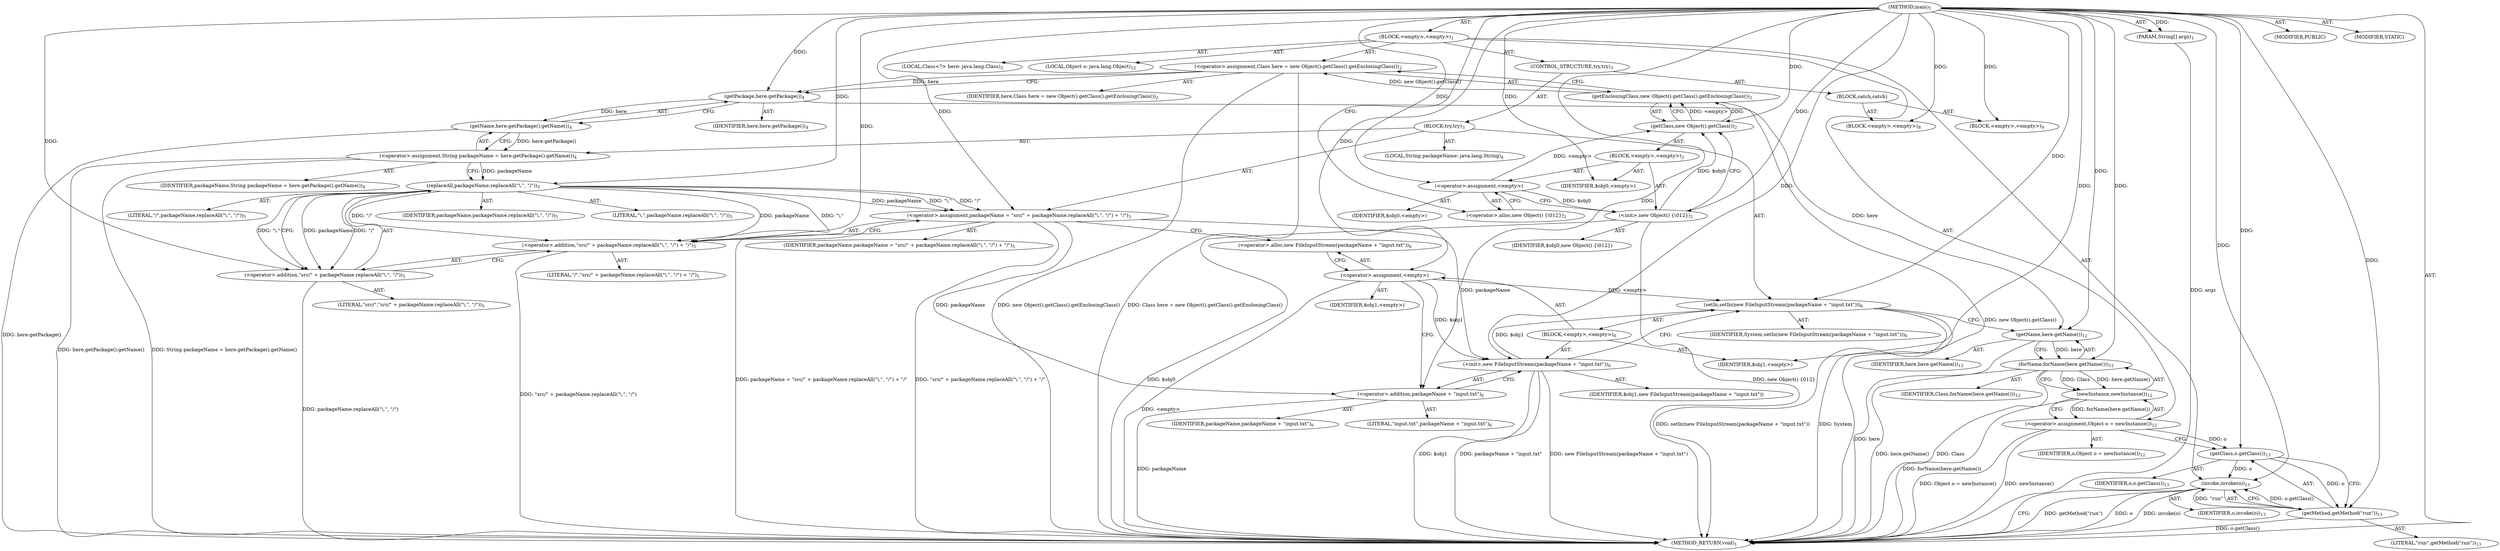 digraph "main" {  
"17" [label = <(METHOD,main)<SUB>1</SUB>> ]
"18" [label = <(PARAM,String[] args)<SUB>1</SUB>> ]
"19" [label = <(BLOCK,&lt;empty&gt;,&lt;empty&gt;)<SUB>1</SUB>> ]
"20" [label = <(LOCAL,Class&lt;?&gt; here: java.lang.Class)<SUB>2</SUB>> ]
"21" [label = <(&lt;operator&gt;.assignment,Class here = new Object().getClass().getEnclosingClass())<SUB>2</SUB>> ]
"22" [label = <(IDENTIFIER,here,Class here = new Object().getClass().getEnclosingClass())<SUB>2</SUB>> ]
"23" [label = <(getEnclosingClass,new Object().getClass().getEnclosingClass())<SUB>2</SUB>> ]
"24" [label = <(getClass,new Object().getClass())<SUB>2</SUB>> ]
"25" [label = <(BLOCK,&lt;empty&gt;,&lt;empty&gt;)<SUB>2</SUB>> ]
"26" [label = <(&lt;operator&gt;.assignment,&lt;empty&gt;)> ]
"27" [label = <(IDENTIFIER,$obj0,&lt;empty&gt;)> ]
"28" [label = <(&lt;operator&gt;.alloc,new Object() {\012})<SUB>2</SUB>> ]
"29" [label = <(&lt;init&gt;,new Object() {\012})<SUB>2</SUB>> ]
"30" [label = <(IDENTIFIER,$obj0,new Object() {\012})> ]
"31" [label = <(IDENTIFIER,$obj0,&lt;empty&gt;)> ]
"32" [label = <(CONTROL_STRUCTURE,try,try)<SUB>3</SUB>> ]
"33" [label = <(BLOCK,try,try)<SUB>3</SUB>> ]
"34" [label = <(LOCAL,String packageName: java.lang.String)<SUB>4</SUB>> ]
"35" [label = <(&lt;operator&gt;.assignment,String packageName = here.getPackage().getName())<SUB>4</SUB>> ]
"36" [label = <(IDENTIFIER,packageName,String packageName = here.getPackage().getName())<SUB>4</SUB>> ]
"37" [label = <(getName,here.getPackage().getName())<SUB>4</SUB>> ]
"38" [label = <(getPackage,here.getPackage())<SUB>4</SUB>> ]
"39" [label = <(IDENTIFIER,here,here.getPackage())<SUB>4</SUB>> ]
"40" [label = <(&lt;operator&gt;.assignment,packageName = &quot;src/&quot; + packageName.replaceAll(&quot;\\.&quot;, &quot;/&quot;) + &quot;/&quot;)<SUB>5</SUB>> ]
"41" [label = <(IDENTIFIER,packageName,packageName = &quot;src/&quot; + packageName.replaceAll(&quot;\\.&quot;, &quot;/&quot;) + &quot;/&quot;)<SUB>5</SUB>> ]
"42" [label = <(&lt;operator&gt;.addition,&quot;src/&quot; + packageName.replaceAll(&quot;\\.&quot;, &quot;/&quot;) + &quot;/&quot;)<SUB>5</SUB>> ]
"43" [label = <(&lt;operator&gt;.addition,&quot;src/&quot; + packageName.replaceAll(&quot;\\.&quot;, &quot;/&quot;))<SUB>5</SUB>> ]
"44" [label = <(LITERAL,&quot;src/&quot;,&quot;src/&quot; + packageName.replaceAll(&quot;\\.&quot;, &quot;/&quot;))<SUB>5</SUB>> ]
"45" [label = <(replaceAll,packageName.replaceAll(&quot;\\.&quot;, &quot;/&quot;))<SUB>5</SUB>> ]
"46" [label = <(IDENTIFIER,packageName,packageName.replaceAll(&quot;\\.&quot;, &quot;/&quot;))<SUB>5</SUB>> ]
"47" [label = <(LITERAL,&quot;\\.&quot;,packageName.replaceAll(&quot;\\.&quot;, &quot;/&quot;))<SUB>5</SUB>> ]
"48" [label = <(LITERAL,&quot;/&quot;,packageName.replaceAll(&quot;\\.&quot;, &quot;/&quot;))<SUB>5</SUB>> ]
"49" [label = <(LITERAL,&quot;/&quot;,&quot;src/&quot; + packageName.replaceAll(&quot;\\.&quot;, &quot;/&quot;) + &quot;/&quot;)<SUB>5</SUB>> ]
"50" [label = <(setIn,setIn(new FileInputStream(packageName + &quot;input.txt&quot;)))<SUB>6</SUB>> ]
"51" [label = <(IDENTIFIER,System,setIn(new FileInputStream(packageName + &quot;input.txt&quot;)))<SUB>6</SUB>> ]
"52" [label = <(BLOCK,&lt;empty&gt;,&lt;empty&gt;)<SUB>6</SUB>> ]
"53" [label = <(&lt;operator&gt;.assignment,&lt;empty&gt;)> ]
"54" [label = <(IDENTIFIER,$obj1,&lt;empty&gt;)> ]
"55" [label = <(&lt;operator&gt;.alloc,new FileInputStream(packageName + &quot;input.txt&quot;))<SUB>6</SUB>> ]
"56" [label = <(&lt;init&gt;,new FileInputStream(packageName + &quot;input.txt&quot;))<SUB>6</SUB>> ]
"57" [label = <(IDENTIFIER,$obj1,new FileInputStream(packageName + &quot;input.txt&quot;))> ]
"58" [label = <(&lt;operator&gt;.addition,packageName + &quot;input.txt&quot;)<SUB>6</SUB>> ]
"59" [label = <(IDENTIFIER,packageName,packageName + &quot;input.txt&quot;)<SUB>6</SUB>> ]
"60" [label = <(LITERAL,&quot;input.txt&quot;,packageName + &quot;input.txt&quot;)<SUB>6</SUB>> ]
"61" [label = <(IDENTIFIER,$obj1,&lt;empty&gt;)> ]
"62" [label = <(BLOCK,catch,catch)> ]
"63" [label = <(BLOCK,&lt;empty&gt;,&lt;empty&gt;)<SUB>8</SUB>> ]
"64" [label = <(BLOCK,&lt;empty&gt;,&lt;empty&gt;)<SUB>9</SUB>> ]
"65" [label = <(LOCAL,Object o: java.lang.Object)<SUB>12</SUB>> ]
"66" [label = <(&lt;operator&gt;.assignment,Object o = newInstance())<SUB>12</SUB>> ]
"67" [label = <(IDENTIFIER,o,Object o = newInstance())<SUB>12</SUB>> ]
"68" [label = <(newInstance,newInstance())<SUB>12</SUB>> ]
"69" [label = <(forName,forName(here.getName()))<SUB>12</SUB>> ]
"70" [label = <(IDENTIFIER,Class,forName(here.getName()))<SUB>12</SUB>> ]
"71" [label = <(getName,here.getName())<SUB>12</SUB>> ]
"72" [label = <(IDENTIFIER,here,here.getName())<SUB>12</SUB>> ]
"73" [label = <(invoke,invoke(o))<SUB>13</SUB>> ]
"74" [label = <(getMethod,getMethod(&quot;run&quot;))<SUB>13</SUB>> ]
"75" [label = <(getClass,o.getClass())<SUB>13</SUB>> ]
"76" [label = <(IDENTIFIER,o,o.getClass())<SUB>13</SUB>> ]
"77" [label = <(LITERAL,&quot;run&quot;,getMethod(&quot;run&quot;))<SUB>13</SUB>> ]
"78" [label = <(IDENTIFIER,o,invoke(o))<SUB>13</SUB>> ]
"79" [label = <(MODIFIER,PUBLIC)> ]
"80" [label = <(MODIFIER,STATIC)> ]
"81" [label = <(METHOD_RETURN,void)<SUB>1</SUB>> ]
  "17" -> "18"  [ label = "AST: "] 
  "17" -> "19"  [ label = "AST: "] 
  "17" -> "79"  [ label = "AST: "] 
  "17" -> "80"  [ label = "AST: "] 
  "17" -> "81"  [ label = "AST: "] 
  "19" -> "20"  [ label = "AST: "] 
  "19" -> "21"  [ label = "AST: "] 
  "19" -> "32"  [ label = "AST: "] 
  "19" -> "65"  [ label = "AST: "] 
  "19" -> "66"  [ label = "AST: "] 
  "19" -> "73"  [ label = "AST: "] 
  "21" -> "22"  [ label = "AST: "] 
  "21" -> "23"  [ label = "AST: "] 
  "23" -> "24"  [ label = "AST: "] 
  "24" -> "25"  [ label = "AST: "] 
  "25" -> "26"  [ label = "AST: "] 
  "25" -> "29"  [ label = "AST: "] 
  "25" -> "31"  [ label = "AST: "] 
  "26" -> "27"  [ label = "AST: "] 
  "26" -> "28"  [ label = "AST: "] 
  "29" -> "30"  [ label = "AST: "] 
  "32" -> "33"  [ label = "AST: "] 
  "32" -> "62"  [ label = "AST: "] 
  "33" -> "34"  [ label = "AST: "] 
  "33" -> "35"  [ label = "AST: "] 
  "33" -> "40"  [ label = "AST: "] 
  "33" -> "50"  [ label = "AST: "] 
  "35" -> "36"  [ label = "AST: "] 
  "35" -> "37"  [ label = "AST: "] 
  "37" -> "38"  [ label = "AST: "] 
  "38" -> "39"  [ label = "AST: "] 
  "40" -> "41"  [ label = "AST: "] 
  "40" -> "42"  [ label = "AST: "] 
  "42" -> "43"  [ label = "AST: "] 
  "42" -> "49"  [ label = "AST: "] 
  "43" -> "44"  [ label = "AST: "] 
  "43" -> "45"  [ label = "AST: "] 
  "45" -> "46"  [ label = "AST: "] 
  "45" -> "47"  [ label = "AST: "] 
  "45" -> "48"  [ label = "AST: "] 
  "50" -> "51"  [ label = "AST: "] 
  "50" -> "52"  [ label = "AST: "] 
  "52" -> "53"  [ label = "AST: "] 
  "52" -> "56"  [ label = "AST: "] 
  "52" -> "61"  [ label = "AST: "] 
  "53" -> "54"  [ label = "AST: "] 
  "53" -> "55"  [ label = "AST: "] 
  "56" -> "57"  [ label = "AST: "] 
  "56" -> "58"  [ label = "AST: "] 
  "58" -> "59"  [ label = "AST: "] 
  "58" -> "60"  [ label = "AST: "] 
  "62" -> "63"  [ label = "AST: "] 
  "62" -> "64"  [ label = "AST: "] 
  "66" -> "67"  [ label = "AST: "] 
  "66" -> "68"  [ label = "AST: "] 
  "68" -> "69"  [ label = "AST: "] 
  "69" -> "70"  [ label = "AST: "] 
  "69" -> "71"  [ label = "AST: "] 
  "71" -> "72"  [ label = "AST: "] 
  "73" -> "74"  [ label = "AST: "] 
  "73" -> "78"  [ label = "AST: "] 
  "74" -> "75"  [ label = "AST: "] 
  "74" -> "77"  [ label = "AST: "] 
  "75" -> "76"  [ label = "AST: "] 
  "21" -> "38"  [ label = "CFG: "] 
  "66" -> "75"  [ label = "CFG: "] 
  "73" -> "81"  [ label = "CFG: "] 
  "23" -> "21"  [ label = "CFG: "] 
  "68" -> "66"  [ label = "CFG: "] 
  "74" -> "73"  [ label = "CFG: "] 
  "24" -> "23"  [ label = "CFG: "] 
  "35" -> "45"  [ label = "CFG: "] 
  "40" -> "55"  [ label = "CFG: "] 
  "50" -> "71"  [ label = "CFG: "] 
  "69" -> "68"  [ label = "CFG: "] 
  "75" -> "74"  [ label = "CFG: "] 
  "37" -> "35"  [ label = "CFG: "] 
  "42" -> "40"  [ label = "CFG: "] 
  "71" -> "69"  [ label = "CFG: "] 
  "26" -> "29"  [ label = "CFG: "] 
  "29" -> "24"  [ label = "CFG: "] 
  "38" -> "37"  [ label = "CFG: "] 
  "43" -> "42"  [ label = "CFG: "] 
  "53" -> "58"  [ label = "CFG: "] 
  "56" -> "50"  [ label = "CFG: "] 
  "28" -> "26"  [ label = "CFG: "] 
  "45" -> "43"  [ label = "CFG: "] 
  "55" -> "53"  [ label = "CFG: "] 
  "58" -> "56"  [ label = "CFG: "] 
  "17" -> "28"  [ label = "CFG: "] 
  "18" -> "81"  [ label = "DDG: args"] 
  "29" -> "81"  [ label = "DDG: $obj0"] 
  "29" -> "81"  [ label = "DDG: new Object() {\012}"] 
  "23" -> "81"  [ label = "DDG: new Object().getClass()"] 
  "21" -> "81"  [ label = "DDG: new Object().getClass().getEnclosingClass()"] 
  "21" -> "81"  [ label = "DDG: Class here = new Object().getClass().getEnclosingClass()"] 
  "37" -> "81"  [ label = "DDG: here.getPackage()"] 
  "35" -> "81"  [ label = "DDG: here.getPackage().getName()"] 
  "35" -> "81"  [ label = "DDG: String packageName = here.getPackage().getName()"] 
  "43" -> "81"  [ label = "DDG: packageName.replaceAll(&quot;\\.&quot;, &quot;/&quot;)"] 
  "42" -> "81"  [ label = "DDG: &quot;src/&quot; + packageName.replaceAll(&quot;\\.&quot;, &quot;/&quot;)"] 
  "40" -> "81"  [ label = "DDG: &quot;src/&quot; + packageName.replaceAll(&quot;\\.&quot;, &quot;/&quot;) + &quot;/&quot;"] 
  "40" -> "81"  [ label = "DDG: packageName = &quot;src/&quot; + packageName.replaceAll(&quot;\\.&quot;, &quot;/&quot;) + &quot;/&quot;"] 
  "53" -> "81"  [ label = "DDG: &lt;empty&gt;"] 
  "56" -> "81"  [ label = "DDG: $obj1"] 
  "58" -> "81"  [ label = "DDG: packageName"] 
  "56" -> "81"  [ label = "DDG: packageName + &quot;input.txt&quot;"] 
  "56" -> "81"  [ label = "DDG: new FileInputStream(packageName + &quot;input.txt&quot;)"] 
  "50" -> "81"  [ label = "DDG: setIn(new FileInputStream(packageName + &quot;input.txt&quot;))"] 
  "71" -> "81"  [ label = "DDG: here"] 
  "69" -> "81"  [ label = "DDG: here.getName()"] 
  "68" -> "81"  [ label = "DDG: forName(here.getName())"] 
  "66" -> "81"  [ label = "DDG: newInstance()"] 
  "66" -> "81"  [ label = "DDG: Object o = newInstance()"] 
  "74" -> "81"  [ label = "DDG: o.getClass()"] 
  "73" -> "81"  [ label = "DDG: getMethod(&quot;run&quot;)"] 
  "73" -> "81"  [ label = "DDG: o"] 
  "73" -> "81"  [ label = "DDG: invoke(o)"] 
  "50" -> "81"  [ label = "DDG: System"] 
  "69" -> "81"  [ label = "DDG: Class"] 
  "17" -> "18"  [ label = "DDG: "] 
  "23" -> "21"  [ label = "DDG: new Object().getClass()"] 
  "68" -> "66"  [ label = "DDG: forName(here.getName())"] 
  "74" -> "73"  [ label = "DDG: o.getClass()"] 
  "74" -> "73"  [ label = "DDG: &quot;run&quot;"] 
  "75" -> "73"  [ label = "DDG: o"] 
  "17" -> "73"  [ label = "DDG: "] 
  "24" -> "23"  [ label = "DDG: &lt;empty&gt;"] 
  "24" -> "23"  [ label = "DDG: "] 
  "37" -> "35"  [ label = "DDG: here.getPackage()"] 
  "17" -> "40"  [ label = "DDG: "] 
  "45" -> "40"  [ label = "DDG: packageName"] 
  "45" -> "40"  [ label = "DDG: &quot;\\.&quot;"] 
  "45" -> "40"  [ label = "DDG: &quot;/&quot;"] 
  "17" -> "63"  [ label = "DDG: "] 
  "17" -> "64"  [ label = "DDG: "] 
  "69" -> "68"  [ label = "DDG: Class"] 
  "69" -> "68"  [ label = "DDG: here.getName()"] 
  "75" -> "74"  [ label = "DDG: o"] 
  "17" -> "74"  [ label = "DDG: "] 
  "26" -> "24"  [ label = "DDG: &lt;empty&gt;"] 
  "29" -> "24"  [ label = "DDG: $obj0"] 
  "17" -> "24"  [ label = "DDG: "] 
  "17" -> "50"  [ label = "DDG: "] 
  "53" -> "50"  [ label = "DDG: &lt;empty&gt;"] 
  "56" -> "50"  [ label = "DDG: $obj1"] 
  "17" -> "69"  [ label = "DDG: "] 
  "71" -> "69"  [ label = "DDG: here"] 
  "66" -> "75"  [ label = "DDG: o"] 
  "17" -> "75"  [ label = "DDG: "] 
  "17" -> "26"  [ label = "DDG: "] 
  "17" -> "31"  [ label = "DDG: "] 
  "38" -> "37"  [ label = "DDG: here"] 
  "17" -> "42"  [ label = "DDG: "] 
  "45" -> "42"  [ label = "DDG: packageName"] 
  "45" -> "42"  [ label = "DDG: &quot;\\.&quot;"] 
  "45" -> "42"  [ label = "DDG: &quot;/&quot;"] 
  "17" -> "53"  [ label = "DDG: "] 
  "17" -> "61"  [ label = "DDG: "] 
  "38" -> "71"  [ label = "DDG: here"] 
  "17" -> "71"  [ label = "DDG: "] 
  "26" -> "29"  [ label = "DDG: $obj0"] 
  "17" -> "29"  [ label = "DDG: "] 
  "21" -> "38"  [ label = "DDG: here"] 
  "17" -> "38"  [ label = "DDG: "] 
  "17" -> "43"  [ label = "DDG: "] 
  "45" -> "43"  [ label = "DDG: packageName"] 
  "45" -> "43"  [ label = "DDG: &quot;\\.&quot;"] 
  "45" -> "43"  [ label = "DDG: &quot;/&quot;"] 
  "53" -> "56"  [ label = "DDG: $obj1"] 
  "17" -> "56"  [ label = "DDG: "] 
  "40" -> "56"  [ label = "DDG: packageName"] 
  "35" -> "45"  [ label = "DDG: packageName"] 
  "17" -> "45"  [ label = "DDG: "] 
  "40" -> "58"  [ label = "DDG: packageName"] 
  "17" -> "58"  [ label = "DDG: "] 
}
